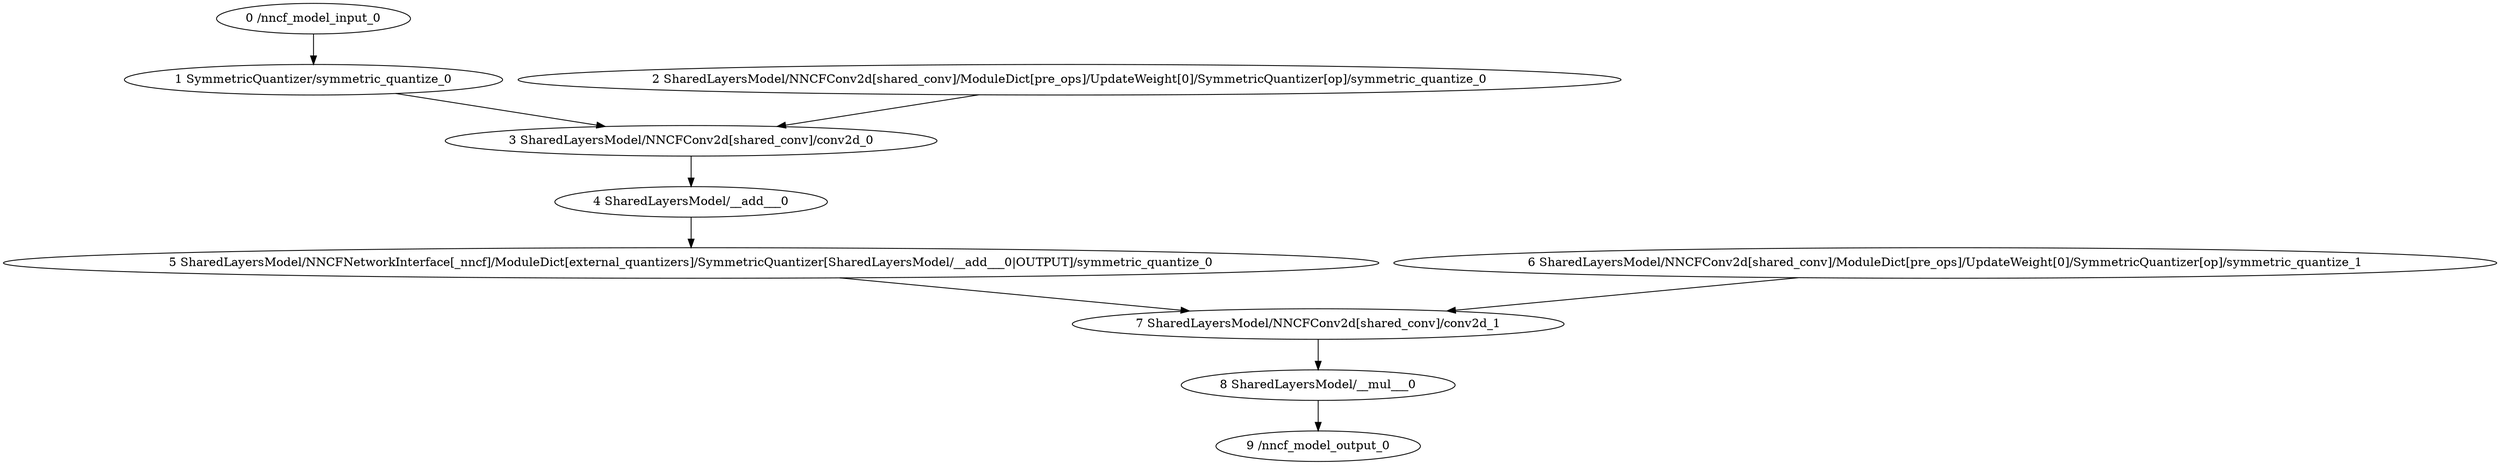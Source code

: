strict digraph  {
"0 /nncf_model_input_0" [id=0, type=nncf_model_input];
"1 SymmetricQuantizer/symmetric_quantize_0" [id=1, type=symmetric_quantize];
"2 SharedLayersModel/NNCFConv2d[shared_conv]/ModuleDict[pre_ops]/UpdateWeight[0]/SymmetricQuantizer[op]/symmetric_quantize_0" [id=2, type=symmetric_quantize];
"3 SharedLayersModel/NNCFConv2d[shared_conv]/conv2d_0" [id=3, type=conv2d];
"4 SharedLayersModel/__add___0" [id=4, type=__add__];
"5 SharedLayersModel/NNCFNetworkInterface[_nncf]/ModuleDict[external_quantizers]/SymmetricQuantizer[SharedLayersModel/__add___0|OUTPUT]/symmetric_quantize_0" [id=5, type=symmetric_quantize];
"6 SharedLayersModel/NNCFConv2d[shared_conv]/ModuleDict[pre_ops]/UpdateWeight[0]/SymmetricQuantizer[op]/symmetric_quantize_1" [id=6, type=symmetric_quantize];
"7 SharedLayersModel/NNCFConv2d[shared_conv]/conv2d_1" [id=7, type=conv2d];
"8 SharedLayersModel/__mul___0" [id=8, type=__mul__];
"9 /nncf_model_output_0" [id=9, type=nncf_model_output];
"0 /nncf_model_input_0" -> "1 SymmetricQuantizer/symmetric_quantize_0";
"1 SymmetricQuantizer/symmetric_quantize_0" -> "3 SharedLayersModel/NNCFConv2d[shared_conv]/conv2d_0";
"2 SharedLayersModel/NNCFConv2d[shared_conv]/ModuleDict[pre_ops]/UpdateWeight[0]/SymmetricQuantizer[op]/symmetric_quantize_0" -> "3 SharedLayersModel/NNCFConv2d[shared_conv]/conv2d_0";
"3 SharedLayersModel/NNCFConv2d[shared_conv]/conv2d_0" -> "4 SharedLayersModel/__add___0";
"4 SharedLayersModel/__add___0" -> "5 SharedLayersModel/NNCFNetworkInterface[_nncf]/ModuleDict[external_quantizers]/SymmetricQuantizer[SharedLayersModel/__add___0|OUTPUT]/symmetric_quantize_0";
"5 SharedLayersModel/NNCFNetworkInterface[_nncf]/ModuleDict[external_quantizers]/SymmetricQuantizer[SharedLayersModel/__add___0|OUTPUT]/symmetric_quantize_0" -> "7 SharedLayersModel/NNCFConv2d[shared_conv]/conv2d_1";
"6 SharedLayersModel/NNCFConv2d[shared_conv]/ModuleDict[pre_ops]/UpdateWeight[0]/SymmetricQuantizer[op]/symmetric_quantize_1" -> "7 SharedLayersModel/NNCFConv2d[shared_conv]/conv2d_1";
"7 SharedLayersModel/NNCFConv2d[shared_conv]/conv2d_1" -> "8 SharedLayersModel/__mul___0";
"8 SharedLayersModel/__mul___0" -> "9 /nncf_model_output_0";
}
